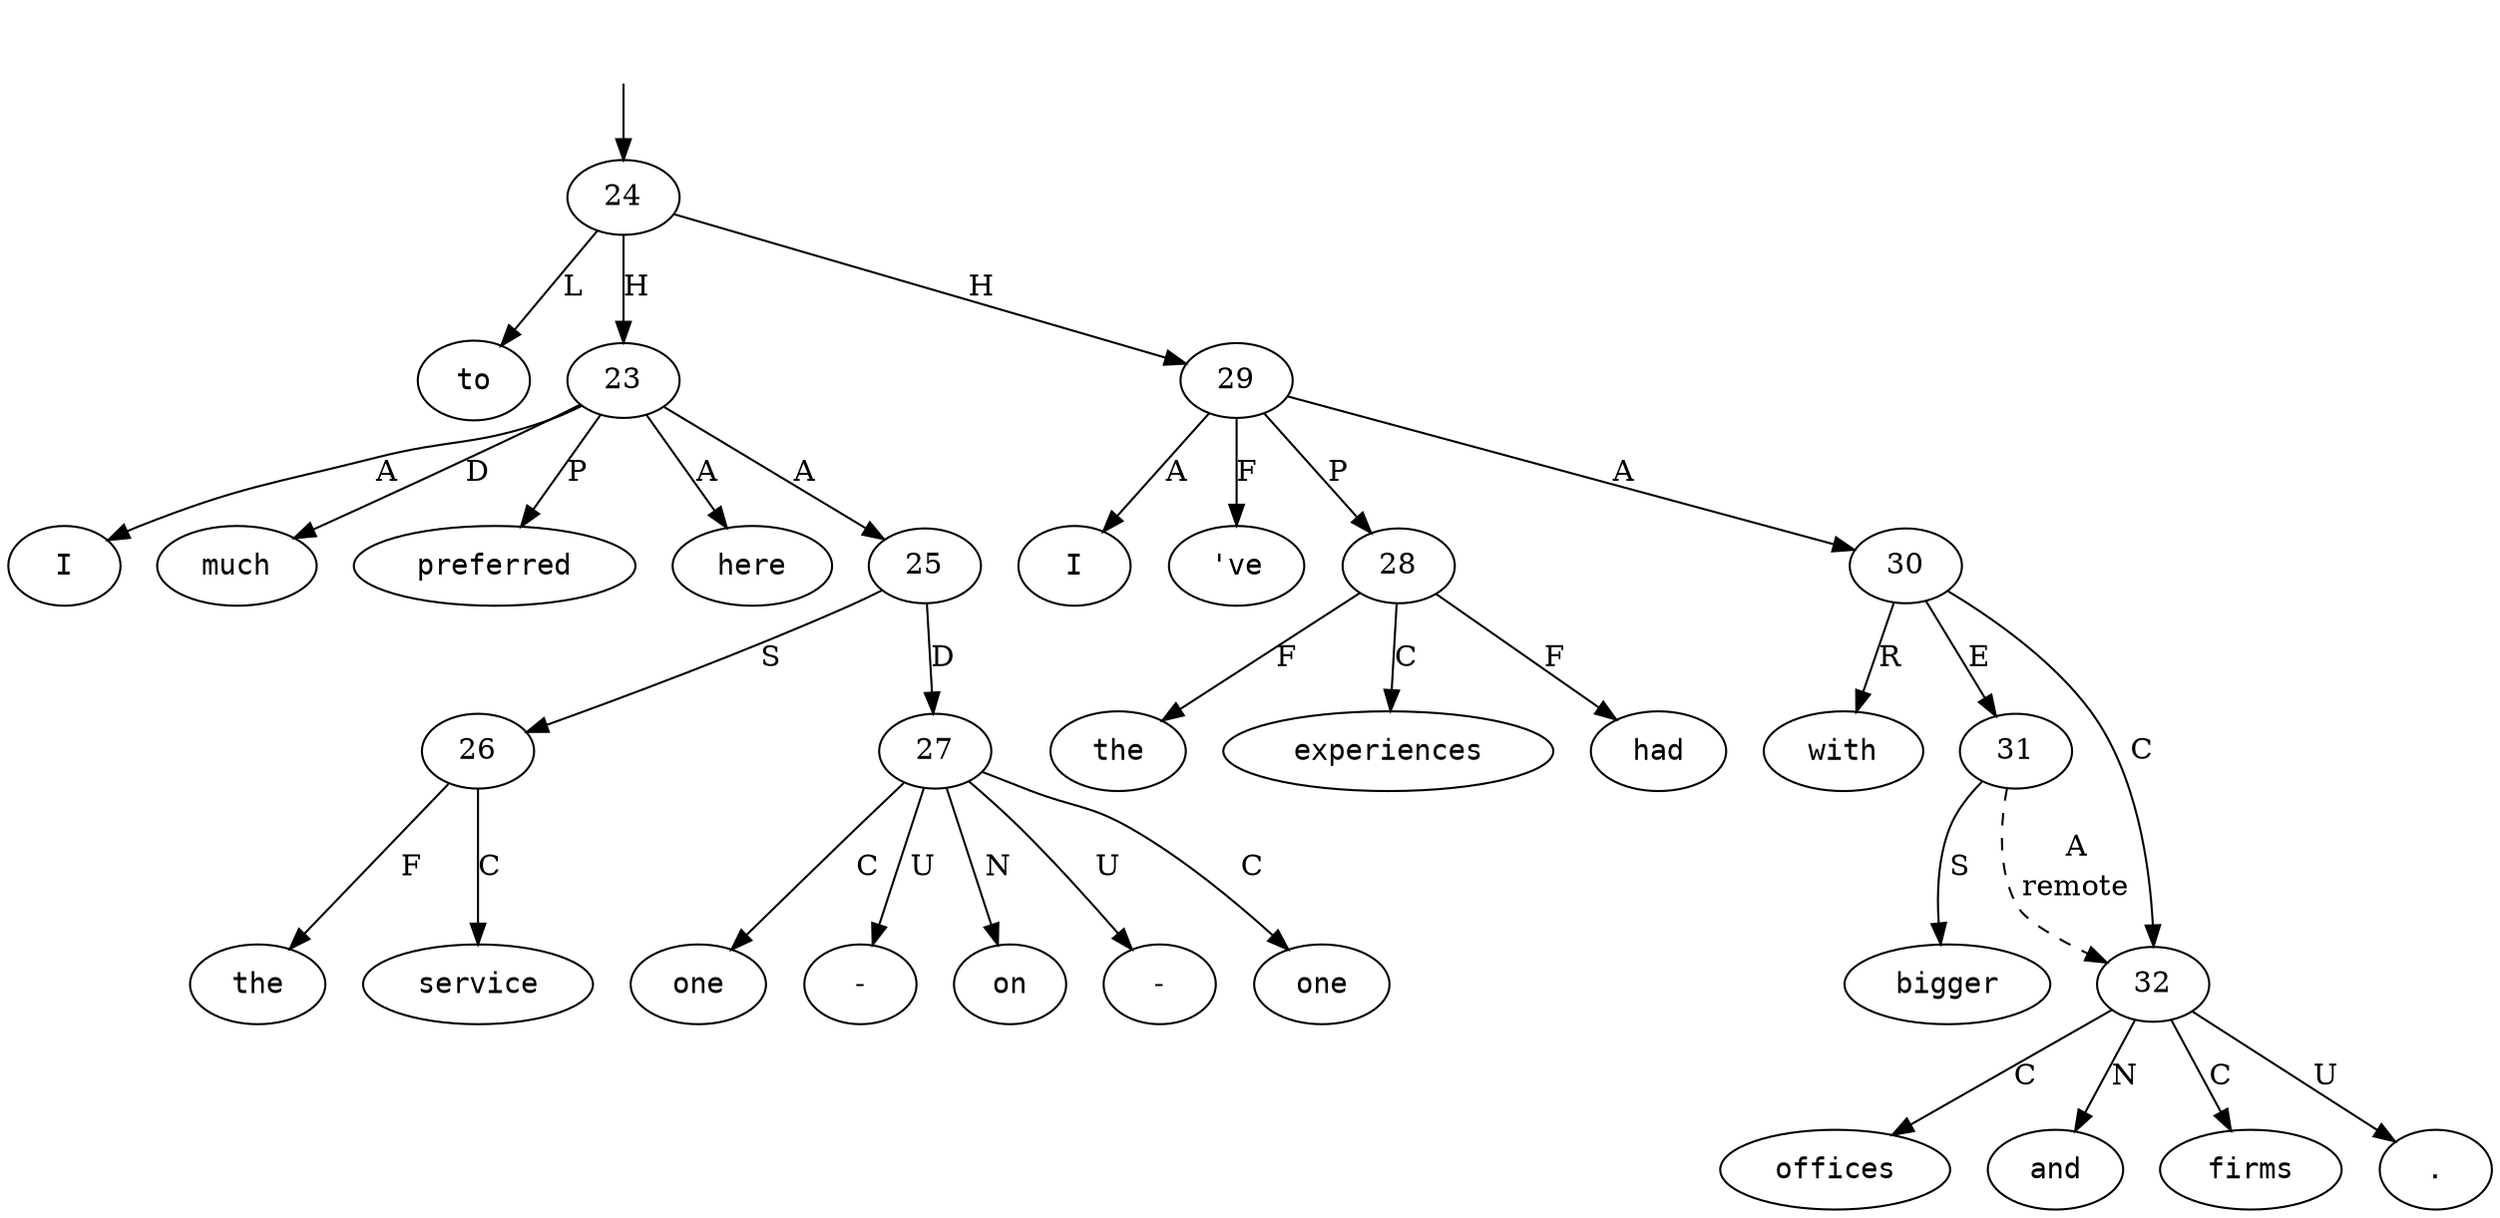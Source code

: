 digraph "077414-0003" {
  top [ style=invis ];
  top -> 24;
  0 [ shape=oval, label=<<table align="center" border="0" cellspacing="0"><tr><td colspan="2"><font face="Courier">I</font></td></tr></table>> ];
  1 [ shape=oval, label=<<table align="center" border="0" cellspacing="0"><tr><td colspan="2"><font face="Courier">much</font></td></tr></table>> ];
  2 [ shape=oval, label=<<table align="center" border="0" cellspacing="0"><tr><td colspan="2"><font face="Courier">preferred</font></td></tr></table>> ];
  3 [ shape=oval, label=<<table align="center" border="0" cellspacing="0"><tr><td colspan="2"><font face="Courier">the</font></td></tr></table>> ];
  4 [ shape=oval, label=<<table align="center" border="0" cellspacing="0"><tr><td colspan="2"><font face="Courier">one</font></td></tr></table>> ];
  5 [ shape=oval, label=<<table align="center" border="0" cellspacing="0"><tr><td colspan="2"><font face="Courier">-</font></td></tr></table>> ];
  6 [ shape=oval, label=<<table align="center" border="0" cellspacing="0"><tr><td colspan="2"><font face="Courier">on</font></td></tr></table>> ];
  7 [ shape=oval, label=<<table align="center" border="0" cellspacing="0"><tr><td colspan="2"><font face="Courier">-</font></td></tr></table>> ];
  8 [ shape=oval, label=<<table align="center" border="0" cellspacing="0"><tr><td colspan="2"><font face="Courier">one</font></td></tr></table>> ];
  9 [ shape=oval, label=<<table align="center" border="0" cellspacing="0"><tr><td colspan="2"><font face="Courier">service</font></td></tr></table>> ];
  10 [ shape=oval, label=<<table align="center" border="0" cellspacing="0"><tr><td colspan="2"><font face="Courier">here</font></td></tr></table>> ];
  11 [ shape=oval, label=<<table align="center" border="0" cellspacing="0"><tr><td colspan="2"><font face="Courier">to</font></td></tr></table>> ];
  12 [ shape=oval, label=<<table align="center" border="0" cellspacing="0"><tr><td colspan="2"><font face="Courier">the</font></td></tr></table>> ];
  13 [ shape=oval, label=<<table align="center" border="0" cellspacing="0"><tr><td colspan="2"><font face="Courier">experiences</font></td></tr></table>> ];
  14 [ shape=oval, label=<<table align="center" border="0" cellspacing="0"><tr><td colspan="2"><font face="Courier">I</font></td></tr></table>> ];
  15 [ shape=oval, label=<<table align="center" border="0" cellspacing="0"><tr><td colspan="2"><font face="Courier">&#x27;ve</font></td></tr></table>> ];
  16 [ shape=oval, label=<<table align="center" border="0" cellspacing="0"><tr><td colspan="2"><font face="Courier">had</font></td></tr></table>> ];
  17 [ shape=oval, label=<<table align="center" border="0" cellspacing="0"><tr><td colspan="2"><font face="Courier">with</font></td></tr></table>> ];
  18 [ shape=oval, label=<<table align="center" border="0" cellspacing="0"><tr><td colspan="2"><font face="Courier">bigger</font></td></tr></table>> ];
  19 [ shape=oval, label=<<table align="center" border="0" cellspacing="0"><tr><td colspan="2"><font face="Courier">offices</font></td></tr></table>> ];
  20 [ shape=oval, label=<<table align="center" border="0" cellspacing="0"><tr><td colspan="2"><font face="Courier">and</font></td></tr></table>> ];
  21 [ shape=oval, label=<<table align="center" border="0" cellspacing="0"><tr><td colspan="2"><font face="Courier">firms</font></td></tr></table>> ];
  22 [ shape=oval, label=<<table align="center" border="0" cellspacing="0"><tr><td colspan="2"><font face="Courier">.</font></td></tr></table>> ];
  23 -> 1 [ label="D" ];
  23 -> 10 [ label="A" ];
  23 -> 2 [ label="P" ];
  23 -> 0 [ label="A" ];
  23 -> 25 [ label="A" ];
  24 -> 23 [ label="H" ];
  24 -> 29 [ label="H" ];
  24 -> 11 [ label="L" ];
  25 -> 26 [ label="S" ];
  25 -> 27 [ label="D" ];
  26 -> 9 [ label="C" ];
  26 -> 3 [ label="F" ];
  27 -> 6 [ label="N" ];
  27 -> 4 [ label="C" ];
  27 -> 7 [ label="U" ];
  27 -> 5 [ label="U" ];
  27 -> 8 [ label="C" ];
  28 -> 16 [ label="F" ];
  28 -> 13 [ label="C" ];
  28 -> 12 [ label="F" ];
  29 -> 15 [ label="F" ];
  29 -> 30 [ label="A" ];
  29 -> 14 [ label="A" ];
  29 -> 28 [ label="P" ];
  30 -> 31 [ label="E" ];
  30 -> 32 [ label="C" ];
  30 -> 17 [ label="R" ];
  31 -> 18 [ label="S" ];
  31 -> 32 [ label=<<table align="center" border="0" cellspacing="0"><tr><td colspan="1">A</td></tr><tr><td>remote</td></tr></table>>, style=dashed ];
  32 -> 21 [ label="C" ];
  32 -> 20 [ label="N" ];
  32 -> 19 [ label="C" ];
  32 -> 22 [ label="U" ];
}

